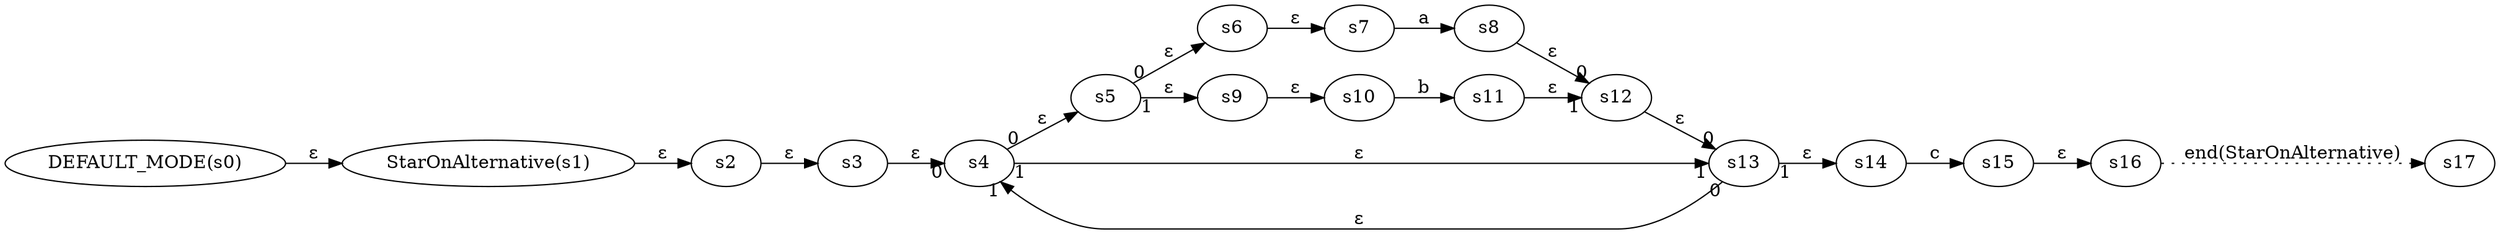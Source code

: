 digraph ATN {
  rankdir=LR;

  "DEFAULT_MODE(s0)" -> "StarOnAlternative(s1)" [label=ε]
  "StarOnAlternative(s1)" -> s2 [label=ε]
  s2 -> s3 [label=ε]
  s3 -> s4 [label=ε, headlabel=0]
  s4 -> s5 [label=ε, taillabel=0]
  s5 -> s6 [label=ε, taillabel=0]
  s6 -> s7 [label=ε]
  s7 -> s8 [label=a]
  s8 -> s12 [label=ε, headlabel=0]
  s12 -> s13 [label=ε, headlabel=0]
  s13 -> s4 [label=ε, taillabel=0, headlabel=1]
  s13 -> s14 [label=ε, taillabel=1]
  s14 -> s15 [label=c]
  s15 -> s16 [label=ε]
  s16 -> s17 [label="end(StarOnAlternative)", style=dotted]
  s5 -> s9 [label=ε, taillabel=1]
  s9 -> s10 [label=ε]
  s10 -> s11 [label=b]
  s11 -> s12 [label=ε, headlabel=1]
  s4 -> s13 [label=ε, taillabel=1, headlabel=1]
}